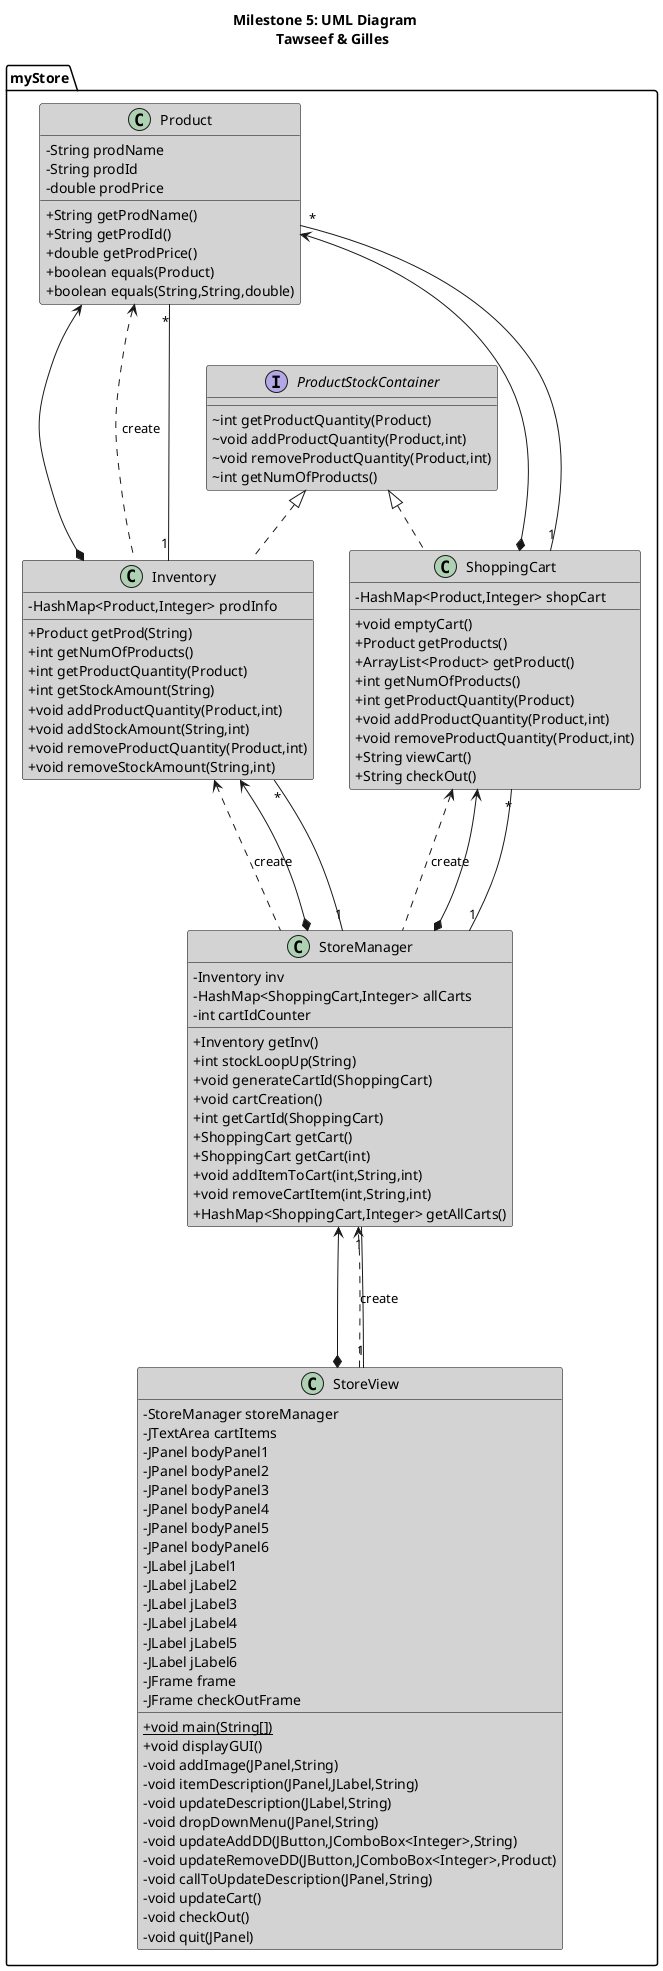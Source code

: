 @startuml
title Milestone 5: UML Diagram\n    Tawseef & Gilles
skinparam classAttributeIconSize 0
skinparam backgroundColor white

'draw layout here'
myStore.Product  <---* myStore.Inventory
myStore.Product  <--[dashed]- myStore.Inventory : create
myStore.Product  "*"--"1" myStore.Inventory
myStore.Inventory <-[dashed]- myStore.StoreManager : create
myStore.ShoppingCart <-[dashed]- myStore.StoreManager : create
myStore.ShoppingCart <--* myStore.StoreManager
myStore.ShoppingCart  "*"---"1" myStore.StoreManager
myStore.Inventory <--* myStore.StoreManager
myStore.StoreManager  "1"---"*" myStore.Inventory
myStore.Product <---* myStore.ShoppingCart
myStore.Product  "*"---"1" myStore.ShoppingCart
myStore.StoreManager <---* myStore.StoreView
myStore.StoreManager "1"---"1" myStore.StoreView
myStore.StoreView  -[dashed]-> myStore.StoreManager :create
myStore.ProductStockContainer <|.. myStore.ShoppingCart
myStore.ProductStockContainer <|.. myStore.Inventory

class myStore.StoreManager #line:black;back:lightgrey {
- Inventory inv
- HashMap<ShoppingCart,Integer> allCarts
- int cartIdCounter
+ Inventory getInv()
+ int stockLoopUp(String)
+ void generateCartId(ShoppingCart)
+ void cartCreation()
+ int getCartId(ShoppingCart)
+ ShoppingCart getCart()
+ ShoppingCart getCart(int)
+ void addItemToCart(int,String,int)
+ void removeCartItem(int,String,int)
+ HashMap<ShoppingCart,Integer> getAllCarts()
}
class myStore.ShoppingCart  #line:black;back:lightgrey {
- HashMap<Product,Integer> shopCart
+ void emptyCart()
+ Product getProducts()
+ ArrayList<Product> getProduct()
+ int getNumOfProducts()
+ int getProductQuantity(Product)
+ void addProductQuantity(Product,int)
+ void removeProductQuantity(Product,int)
+ String viewCart()
+ String checkOut()
}
class myStore.Product  #line:black;back:lightgrey {
- String prodName
- String prodId
- double prodPrice
+ String getProdName()
+ String getProdId()
+ double getProdPrice()
+ boolean equals(Product)
+ boolean equals(String,String,double)
}
interface myStore.ProductStockContainer  #line:black;back:lightgrey {
~ int getProductQuantity(Product)
~ void addProductQuantity(Product,int)
~ void removeProductQuantity(Product,int)
~ int getNumOfProducts()
}
class myStore.Inventory  #line:black;back:lightgrey {
- HashMap<Product,Integer> prodInfo
+ Product getProd(String)
+ int getNumOfProducts()
+ int getProductQuantity(Product)
+ int getStockAmount(String)
+ void addProductQuantity(Product,int)
+ void addStockAmount(String,int)
+ void removeProductQuantity(Product,int)
+ void removeStockAmount(String,int)
}
class myStore.StoreView  #line:black;back:lightgrey {
- StoreManager storeManager
- JTextArea cartItems
- JPanel bodyPanel1
- JPanel bodyPanel2
- JPanel bodyPanel3
- JPanel bodyPanel4
- JPanel bodyPanel5
- JPanel bodyPanel6
- JLabel jLabel1
- JLabel jLabel2
- JLabel jLabel3
- JLabel jLabel4
- JLabel jLabel5
- JLabel jLabel6
- JFrame frame
- JFrame checkOutFrame
+ {static} void main(String[])
+ void displayGUI()
- void addImage(JPanel,String)
- void itemDescription(JPanel,JLabel,String)
- void updateDescription(JLabel,String)
- void dropDownMenu(JPanel,String)
- void updateAddDD(JButton,JComboBox<Integer>,String)
- void updateRemoveDD(JButton,JComboBox<Integer>,Product)
- void callToUpdateDescription(JPanel,String)
- void updateCart()
- void checkOut()
- void quit(JPanel)
}



@enduml